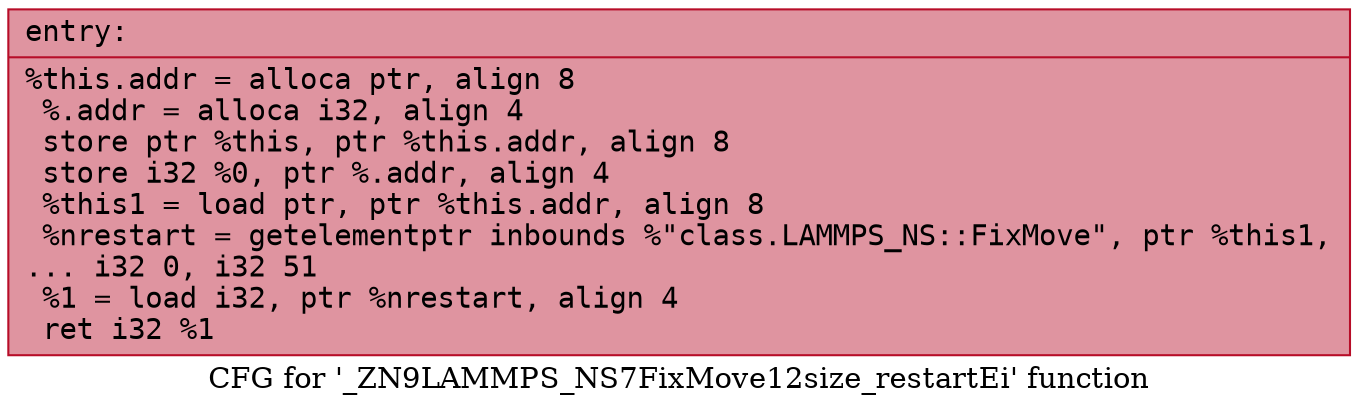 digraph "CFG for '_ZN9LAMMPS_NS7FixMove12size_restartEi' function" {
	label="CFG for '_ZN9LAMMPS_NS7FixMove12size_restartEi' function";

	Node0x55ac3c2fff60 [shape=record,color="#b70d28ff", style=filled, fillcolor="#b70d2870" fontname="Courier",label="{entry:\l|  %this.addr = alloca ptr, align 8\l  %.addr = alloca i32, align 4\l  store ptr %this, ptr %this.addr, align 8\l  store i32 %0, ptr %.addr, align 4\l  %this1 = load ptr, ptr %this.addr, align 8\l  %nrestart = getelementptr inbounds %\"class.LAMMPS_NS::FixMove\", ptr %this1,\l... i32 0, i32 51\l  %1 = load i32, ptr %nrestart, align 4\l  ret i32 %1\l}"];
}
